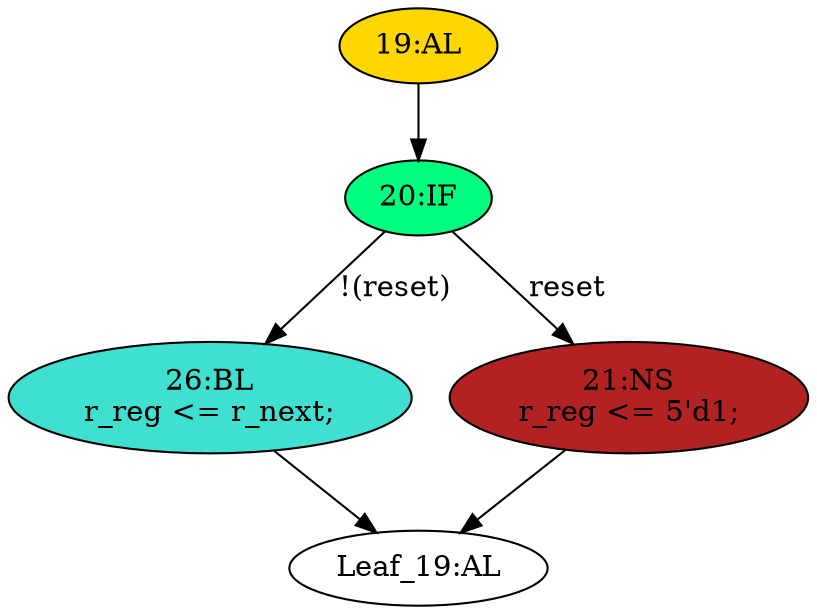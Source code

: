 strict digraph "" {
	node [label="\N"];
	"20:IF"	[ast="<pyverilog.vparser.ast.IfStatement object at 0x7f9a279ceb50>",
		fillcolor=springgreen,
		label="20:IF",
		statements="[]",
		style=filled,
		typ=IfStatement];
	"26:BL"	[ast="<pyverilog.vparser.ast.Block object at 0x7f9a279cebd0>",
		fillcolor=turquoise,
		label="26:BL
r_reg <= r_next;",
		statements="[<pyverilog.vparser.ast.NonblockingSubstitution object at 0x7f9a279cec10>]",
		style=filled,
		typ=Block];
	"20:IF" -> "26:BL"	[cond="['reset']",
		label="!(reset)",
		lineno=20];
	"21:NS"	[ast="<pyverilog.vparser.ast.NonblockingSubstitution object at 0x7f9a279cedd0>",
		fillcolor=firebrick,
		label="21:NS
r_reg <= 5'd1;",
		statements="[<pyverilog.vparser.ast.NonblockingSubstitution object at 0x7f9a279cedd0>]",
		style=filled,
		typ=NonblockingSubstitution];
	"20:IF" -> "21:NS"	[cond="['reset']",
		label=reset,
		lineno=20];
	"Leaf_19:AL"	[def_var="['r_reg']",
		label="Leaf_19:AL"];
	"26:BL" -> "Leaf_19:AL"	[cond="[]",
		lineno=None];
	"19:AL"	[ast="<pyverilog.vparser.ast.Always object at 0x7f9a279cef50>",
		clk_sens=True,
		fillcolor=gold,
		label="19:AL",
		sens="['clk', 'reset']",
		statements="[]",
		style=filled,
		typ=Always,
		use_var="['reset', 'r_next']"];
	"19:AL" -> "20:IF"	[cond="[]",
		lineno=None];
	"21:NS" -> "Leaf_19:AL"	[cond="[]",
		lineno=None];
}
